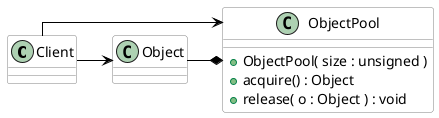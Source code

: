 @startuml

skinparam linetype ortho
'skinparam linetype polyline
'skinparam monochrome true

skinparam class {
	BackgroundColor white
	ArrowColor black
	BorderColor grey
}

class Client

class Object

class ObjectPool {
    + ObjectPool( size : unsigned )
    + acquire() : Object
    + release( o : Object ) : void
}

Object -* ObjectPool
Client -right-> Object
Client -right-> ObjectPool

@enduml
